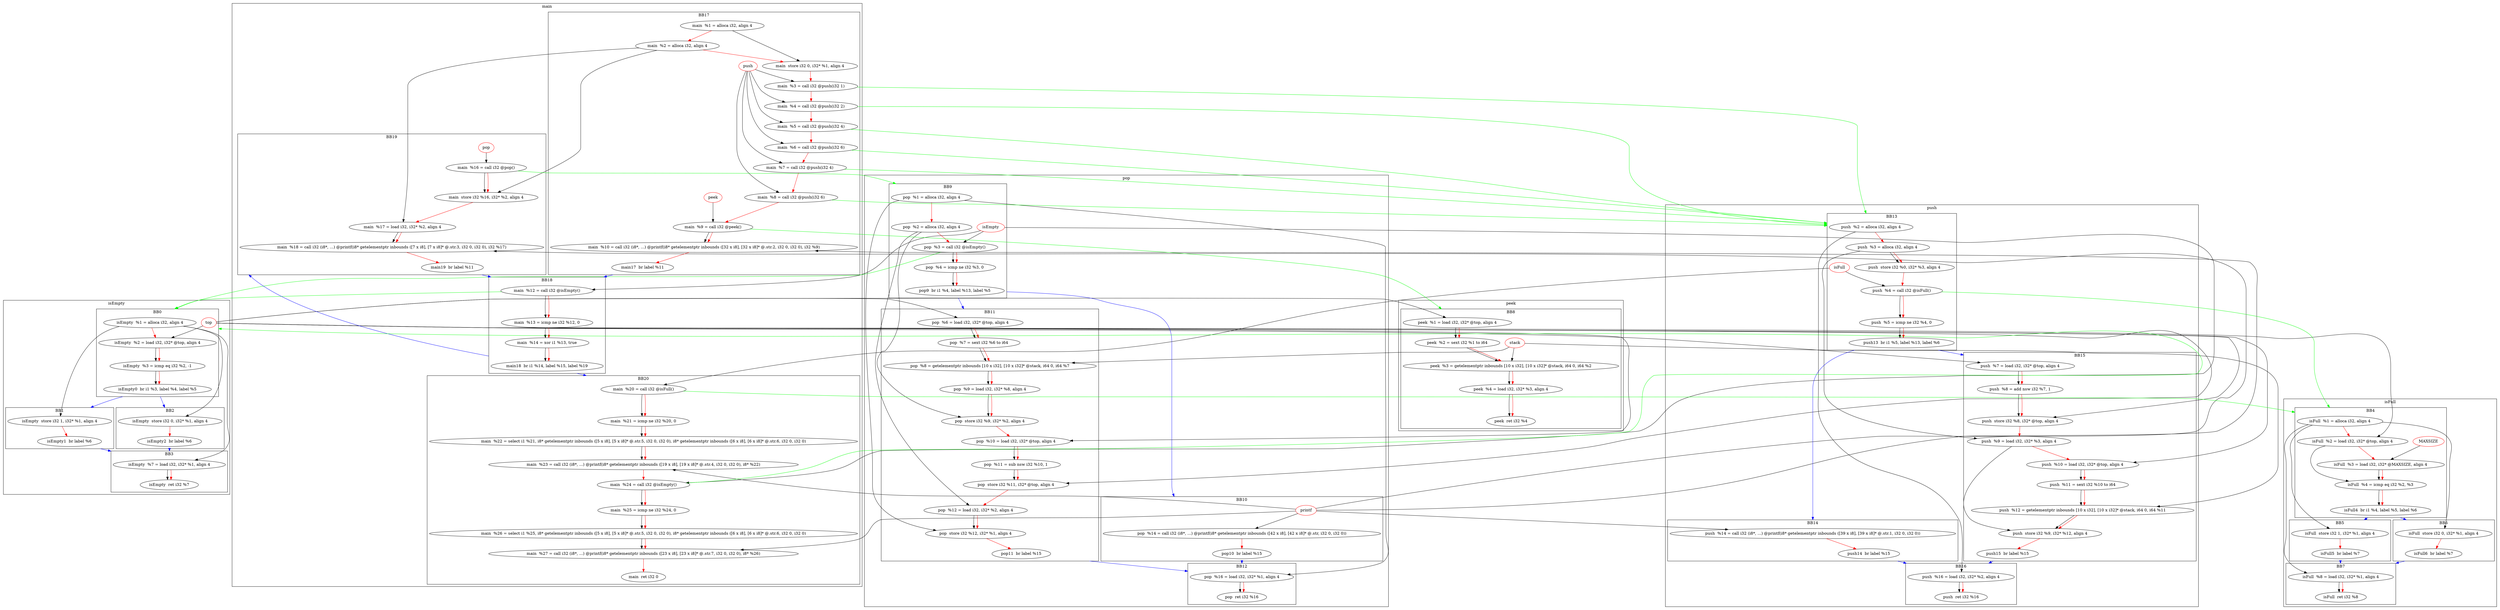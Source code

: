 digraph "CFG for all program" {
 compound = true;
subgraph cluster_isEmpty{
label = isEmpty;
labelloc = t;
labeljust = c;
subgraph cluster_BB0{
label = BB0;
labelloc = t;
labeljust = c;
"top" -> "isEmpty  %2 = load i32, i32* @top, align 4";
"top" [ color = red ];
"isEmpty  %2 = load i32, i32* @top, align 4" -> "isEmpty  %3 = icmp eq i32 %2, -1";
"isEmpty  %3 = icmp eq i32 %2, -1" -> "isEmpty0  br i1 %3, label %4, label %5";
edge[color = red];
"isEmpty  %1 = alloca i32, align 4" -> "isEmpty  %2 = load i32, i32* @top, align 4";
"isEmpty  %2 = load i32, i32* @top, align 4" -> "isEmpty  %3 = icmp eq i32 %2, -1";
"isEmpty  %3 = icmp eq i32 %2, -1" -> "isEmpty0  br i1 %3, label %4, label %5";
};
subgraph cluster_BB1{
label = BB1;
labelloc = t;
labeljust = c;
"isEmpty  %1 = alloca i32, align 4" -> "isEmpty  store i32 1, i32* %1, align 4";
edge[color = red];
"isEmpty  store i32 1, i32* %1, align 4" -> "isEmpty1  br label %6";
};
subgraph cluster_BB2{
label = BB2;
labelloc = t;
labeljust = c;
"isEmpty  %1 = alloca i32, align 4" -> "isEmpty  store i32 0, i32* %1, align 4";
edge[color = red];
"isEmpty  store i32 0, i32* %1, align 4" -> "isEmpty2  br label %6";
};
subgraph cluster_BB3{
label = BB3;
labelloc = t;
labeljust = c;
"isEmpty  %1 = alloca i32, align 4" -> "isEmpty  %7 = load i32, i32* %1, align 4";
"isEmpty  %7 = load i32, i32* %1, align 4" -> "isEmpty  ret i32 %7";
edge[color = red];
"isEmpty  %7 = load i32, i32* %1, align 4" -> "isEmpty  ret i32 %7";
};
};
subgraph cluster_isFull{
label = isFull;
labelloc = t;
labeljust = c;
subgraph cluster_BB4{
label = BB4;
labelloc = t;
labeljust = c;
"top" -> "isFull  %2 = load i32, i32* @top, align 4";
"top" [ color = red ];
"MAXSIZE" -> "isFull  %3 = load i32, i32* @MAXSIZE, align 4";
"MAXSIZE" [ color = red ];
"isFull  %2 = load i32, i32* @top, align 4" -> "isFull  %4 = icmp eq i32 %2, %3";
"isFull  %3 = load i32, i32* @MAXSIZE, align 4" -> "isFull  %4 = icmp eq i32 %2, %3";
"isFull  %4 = icmp eq i32 %2, %3" -> "isFull4  br i1 %4, label %5, label %6";
edge[color = red];
"isFull  %1 = alloca i32, align 4" -> "isFull  %2 = load i32, i32* @top, align 4";
"isFull  %2 = load i32, i32* @top, align 4" -> "isFull  %3 = load i32, i32* @MAXSIZE, align 4";
"isFull  %3 = load i32, i32* @MAXSIZE, align 4" -> "isFull  %4 = icmp eq i32 %2, %3";
"isFull  %4 = icmp eq i32 %2, %3" -> "isFull4  br i1 %4, label %5, label %6";
};
subgraph cluster_BB5{
label = BB5;
labelloc = t;
labeljust = c;
"isFull  %1 = alloca i32, align 4" -> "isFull  store i32 1, i32* %1, align 4";
edge[color = red];
"isFull  store i32 1, i32* %1, align 4" -> "isFull5  br label %7";
};
subgraph cluster_BB6{
label = BB6;
labelloc = t;
labeljust = c;
"isFull  %1 = alloca i32, align 4" -> "isFull  store i32 0, i32* %1, align 4";
edge[color = red];
"isFull  store i32 0, i32* %1, align 4" -> "isFull6  br label %7";
};
subgraph cluster_BB7{
label = BB7;
labelloc = t;
labeljust = c;
"isFull  %1 = alloca i32, align 4" -> "isFull  %8 = load i32, i32* %1, align 4";
"isFull  %8 = load i32, i32* %1, align 4" -> "isFull  ret i32 %8";
edge[color = red];
"isFull  %8 = load i32, i32* %1, align 4" -> "isFull  ret i32 %8";
};
};
subgraph cluster_peek{
label = peek;
labelloc = t;
labeljust = c;
subgraph cluster_BB8{
label = BB8;
labelloc = t;
labeljust = c;
"top" -> "peek  %1 = load i32, i32* @top, align 4";
"top" [ color = red ];
"peek  %1 = load i32, i32* @top, align 4" -> "peek  %2 = sext i32 %1 to i64";
"stack" -> "peek  %3 = getelementptr inbounds [10 x i32], [10 x i32]* @stack, i64 0, i64 %2";
"stack" [ color = red ];
"peek  %2 = sext i32 %1 to i64" -> "peek  %3 = getelementptr inbounds [10 x i32], [10 x i32]* @stack, i64 0, i64 %2";
"peek  %3 = getelementptr inbounds [10 x i32], [10 x i32]* @stack, i64 0, i64 %2" -> "peek  %4 = load i32, i32* %3, align 4";
"peek  %4 = load i32, i32* %3, align 4" -> "peek  ret i32 %4";
edge[color = red];
"peek  %1 = load i32, i32* @top, align 4" -> "peek  %2 = sext i32 %1 to i64";
"peek  %2 = sext i32 %1 to i64" -> "peek  %3 = getelementptr inbounds [10 x i32], [10 x i32]* @stack, i64 0, i64 %2";
"peek  %3 = getelementptr inbounds [10 x i32], [10 x i32]* @stack, i64 0, i64 %2" -> "peek  %4 = load i32, i32* %3, align 4";
"peek  %4 = load i32, i32* %3, align 4" -> "peek  ret i32 %4";
};
};
subgraph cluster_pop{
label = pop;
labelloc = t;
labeljust = c;
subgraph cluster_BB9{
label = BB9;
labelloc = t;
labeljust = c;
"isEmpty" -> "pop  %3 = call i32 @isEmpty()";
"isEmpty" [ color = red ];
"pop  %3 = call i32 @isEmpty()" -> "pop  %4 = icmp ne i32 %3, 0";
"pop  %4 = icmp ne i32 %3, 0" -> "pop9  br i1 %4, label %13, label %5";
edge[color = red];
"pop  %1 = alloca i32, align 4" -> "pop  %2 = alloca i32, align 4";
"pop  %2 = alloca i32, align 4" -> "pop  %3 = call i32 @isEmpty()";
"pop  %3 = call i32 @isEmpty()" -> "pop  %4 = icmp ne i32 %3, 0";
"pop  %4 = icmp ne i32 %3, 0" -> "pop9  br i1 %4, label %13, label %5";
};
subgraph cluster_BB11{
label = BB11;
labelloc = t;
labeljust = c;
"top" -> "pop  %6 = load i32, i32* @top, align 4";
"top" [ color = red ];
"pop  %6 = load i32, i32* @top, align 4" -> "pop  %7 = sext i32 %6 to i64";
"stack" -> "pop  %8 = getelementptr inbounds [10 x i32], [10 x i32]* @stack, i64 0, i64 %7";
"stack" [ color = red ];
"pop  %7 = sext i32 %6 to i64" -> "pop  %8 = getelementptr inbounds [10 x i32], [10 x i32]* @stack, i64 0, i64 %7";
"pop  %8 = getelementptr inbounds [10 x i32], [10 x i32]* @stack, i64 0, i64 %7" -> "pop  %9 = load i32, i32* %8, align 4";
"pop  %9 = load i32, i32* %8, align 4" -> "pop  store i32 %9, i32* %2, align 4";
"pop  %2 = alloca i32, align 4" -> "pop  store i32 %9, i32* %2, align 4";
"top" -> "pop  %10 = load i32, i32* @top, align 4";
"top" [ color = red ];
"pop  %10 = load i32, i32* @top, align 4" -> "pop  %11 = sub nsw i32 %10, 1";
"pop  %11 = sub nsw i32 %10, 1" -> "pop  store i32 %11, i32* @top, align 4";
"top" -> "pop  store i32 %11, i32* @top, align 4";
"top" [ color = red ];
"pop  %2 = alloca i32, align 4" -> "pop  %12 = load i32, i32* %2, align 4";
"pop  %12 = load i32, i32* %2, align 4" -> "pop  store i32 %12, i32* %1, align 4";
"pop  %1 = alloca i32, align 4" -> "pop  store i32 %12, i32* %1, align 4";
edge[color = red];
"pop  %6 = load i32, i32* @top, align 4" -> "pop  %7 = sext i32 %6 to i64";
"pop  %7 = sext i32 %6 to i64" -> "pop  %8 = getelementptr inbounds [10 x i32], [10 x i32]* @stack, i64 0, i64 %7";
"pop  %8 = getelementptr inbounds [10 x i32], [10 x i32]* @stack, i64 0, i64 %7" -> "pop  %9 = load i32, i32* %8, align 4";
"pop  %9 = load i32, i32* %8, align 4" -> "pop  store i32 %9, i32* %2, align 4";
"pop  store i32 %9, i32* %2, align 4" -> "pop  %10 = load i32, i32* @top, align 4";
"pop  %10 = load i32, i32* @top, align 4" -> "pop  %11 = sub nsw i32 %10, 1";
"pop  %11 = sub nsw i32 %10, 1" -> "pop  store i32 %11, i32* @top, align 4";
"pop  store i32 %11, i32* @top, align 4" -> "pop  %12 = load i32, i32* %2, align 4";
"pop  %12 = load i32, i32* %2, align 4" -> "pop  store i32 %12, i32* %1, align 4";
"pop  store i32 %12, i32* %1, align 4" -> "pop11  br label %15";
};
subgraph cluster_BB10{
label = BB10;
labelloc = t;
labeljust = c;
"printf" -> "pop  %14 = call i32 (i8*, ...) @printf(i8* getelementptr inbounds ([42 x i8], [42 x i8]* @.str, i32 0, i32 0))";
"printf" [ color = red ];
edge[color = red];
"pop  %14 = call i32 (i8*, ...) @printf(i8* getelementptr inbounds ([42 x i8], [42 x i8]* @.str, i32 0, i32 0))" -> "pop10  br label %15";
};
subgraph cluster_BB12{
label = BB12;
labelloc = t;
labeljust = c;
"pop  %1 = alloca i32, align 4" -> "pop  %16 = load i32, i32* %1, align 4";
"pop  %16 = load i32, i32* %1, align 4" -> "pop  ret i32 %16";
edge[color = red];
"pop  %16 = load i32, i32* %1, align 4" -> "pop  ret i32 %16";
};
};
subgraph cluster_push{
label = push;
labelloc = t;
labeljust = c;
subgraph cluster_BB13{
label = BB13;
labelloc = t;
labeljust = c;
"push  %3 = alloca i32, align 4" -> "push  store i32 %0, i32* %3, align 4";
"isFull" -> "push  %4 = call i32 @isFull()";
"isFull" [ color = red ];
"push  %4 = call i32 @isFull()" -> "push  %5 = icmp ne i32 %4, 0";
"push  %5 = icmp ne i32 %4, 0" -> "push13  br i1 %5, label %13, label %6";
edge[color = red];
"push  %2 = alloca i32, align 4" -> "push  %3 = alloca i32, align 4";
"push  %3 = alloca i32, align 4" -> "push  store i32 %0, i32* %3, align 4";
"push  store i32 %0, i32* %3, align 4" -> "push  %4 = call i32 @isFull()";
"push  %4 = call i32 @isFull()" -> "push  %5 = icmp ne i32 %4, 0";
"push  %5 = icmp ne i32 %4, 0" -> "push13  br i1 %5, label %13, label %6";
};
subgraph cluster_BB15{
label = BB15;
labelloc = t;
labeljust = c;
"top" -> "push  %7 = load i32, i32* @top, align 4";
"top" [ color = red ];
"push  %7 = load i32, i32* @top, align 4" -> "push  %8 = add nsw i32 %7, 1";
"push  %8 = add nsw i32 %7, 1" -> "push  store i32 %8, i32* @top, align 4";
"top" -> "push  store i32 %8, i32* @top, align 4";
"top" [ color = red ];
"push  %3 = alloca i32, align 4" -> "push  %9 = load i32, i32* %3, align 4";
"top" -> "push  %10 = load i32, i32* @top, align 4";
"top" [ color = red ];
"push  %10 = load i32, i32* @top, align 4" -> "push  %11 = sext i32 %10 to i64";
"stack" -> "push  %12 = getelementptr inbounds [10 x i32], [10 x i32]* @stack, i64 0, i64 %11";
"stack" [ color = red ];
"push  %11 = sext i32 %10 to i64" -> "push  %12 = getelementptr inbounds [10 x i32], [10 x i32]* @stack, i64 0, i64 %11";
"push  %9 = load i32, i32* %3, align 4" -> "push  store i32 %9, i32* %12, align 4";
"push  %12 = getelementptr inbounds [10 x i32], [10 x i32]* @stack, i64 0, i64 %11" -> "push  store i32 %9, i32* %12, align 4";
edge[color = red];
"push  %7 = load i32, i32* @top, align 4" -> "push  %8 = add nsw i32 %7, 1";
"push  %8 = add nsw i32 %7, 1" -> "push  store i32 %8, i32* @top, align 4";
"push  store i32 %8, i32* @top, align 4" -> "push  %9 = load i32, i32* %3, align 4";
"push  %9 = load i32, i32* %3, align 4" -> "push  %10 = load i32, i32* @top, align 4";
"push  %10 = load i32, i32* @top, align 4" -> "push  %11 = sext i32 %10 to i64";
"push  %11 = sext i32 %10 to i64" -> "push  %12 = getelementptr inbounds [10 x i32], [10 x i32]* @stack, i64 0, i64 %11";
"push  %12 = getelementptr inbounds [10 x i32], [10 x i32]* @stack, i64 0, i64 %11" -> "push  store i32 %9, i32* %12, align 4";
"push  store i32 %9, i32* %12, align 4" -> "push15  br label %15";
};
subgraph cluster_BB14{
label = BB14;
labelloc = t;
labeljust = c;
"printf" -> "push  %14 = call i32 (i8*, ...) @printf(i8* getelementptr inbounds ([39 x i8], [39 x i8]* @.str.1, i32 0, i32 0))";
"printf" [ color = red ];
edge[color = red];
"push  %14 = call i32 (i8*, ...) @printf(i8* getelementptr inbounds ([39 x i8], [39 x i8]* @.str.1, i32 0, i32 0))" -> "push14  br label %15";
};
subgraph cluster_BB16{
label = BB16;
labelloc = t;
labeljust = c;
"push  %2 = alloca i32, align 4" -> "push  %16 = load i32, i32* %2, align 4";
"push  %16 = load i32, i32* %2, align 4" -> "push  ret i32 %16";
edge[color = red];
"push  %16 = load i32, i32* %2, align 4" -> "push  ret i32 %16";
};
};
subgraph cluster_main{
label = main;
labelloc = t;
labeljust = c;
subgraph cluster_BB17{
label = BB17;
labelloc = t;
labeljust = c;
"main  %1 = alloca i32, align 4" -> "main  store i32 0, i32* %1, align 4";
"push" -> "main  %3 = call i32 @push(i32 1)";
"push" [ color = red ];
"push" -> "main  %4 = call i32 @push(i32 2)";
"push" [ color = red ];
"push" -> "main  %5 = call i32 @push(i32 4)";
"push" [ color = red ];
"push" -> "main  %6 = call i32 @push(i32 6)";
"push" [ color = red ];
"push" -> "main  %7 = call i32 @push(i32 4)";
"push" [ color = red ];
"push" -> "main  %8 = call i32 @push(i32 6)";
"push" [ color = red ];
"peek" -> "main  %9 = call i32 @peek()";
"peek" [ color = red ];
"main  %9 = call i32 @peek()" -> "main  %10 = call i32 (i8*, ...) @printf(i8* getelementptr inbounds ([32 x i8], [32 x i8]* @.str.2, i32 0, i32 0), i32 %9)";
"printf" -> "main  %10 = call i32 (i8*, ...) @printf(i8* getelementptr inbounds ([32 x i8], [32 x i8]* @.str.2, i32 0, i32 0), i32 %9)";
"printf" [ color = red ];
edge[color = red];
"main  %1 = alloca i32, align 4" -> "main  %2 = alloca i32, align 4";
"main  %2 = alloca i32, align 4" -> "main  store i32 0, i32* %1, align 4";
"main  store i32 0, i32* %1, align 4" -> "main  %3 = call i32 @push(i32 1)";
"main  %3 = call i32 @push(i32 1)" -> "main  %4 = call i32 @push(i32 2)";
"main  %4 = call i32 @push(i32 2)" -> "main  %5 = call i32 @push(i32 4)";
"main  %5 = call i32 @push(i32 4)" -> "main  %6 = call i32 @push(i32 6)";
"main  %6 = call i32 @push(i32 6)" -> "main  %7 = call i32 @push(i32 4)";
"main  %7 = call i32 @push(i32 4)" -> "main  %8 = call i32 @push(i32 6)";
"main  %8 = call i32 @push(i32 6)" -> "main  %9 = call i32 @peek()";
"main  %9 = call i32 @peek()" -> "main  %10 = call i32 (i8*, ...) @printf(i8* getelementptr inbounds ([32 x i8], [32 x i8]* @.str.2, i32 0, i32 0), i32 %9)";
"main  %10 = call i32 (i8*, ...) @printf(i8* getelementptr inbounds ([32 x i8], [32 x i8]* @.str.2, i32 0, i32 0), i32 %9)" -> "main17  br label %11";
};
subgraph cluster_BB18{
label = BB18;
labelloc = t;
labeljust = c;
"isEmpty" -> "main  %12 = call i32 @isEmpty()";
"isEmpty" [ color = red ];
"main  %12 = call i32 @isEmpty()" -> "main  %13 = icmp ne i32 %12, 0";
"main  %13 = icmp ne i32 %12, 0" -> "main  %14 = xor i1 %13, true";
"main  %14 = xor i1 %13, true" -> "main18  br i1 %14, label %15, label %19";
edge[color = red];
"main  %12 = call i32 @isEmpty()" -> "main  %13 = icmp ne i32 %12, 0";
"main  %13 = icmp ne i32 %12, 0" -> "main  %14 = xor i1 %13, true";
"main  %14 = xor i1 %13, true" -> "main18  br i1 %14, label %15, label %19";
};
subgraph cluster_BB19{
label = BB19;
labelloc = t;
labeljust = c;
"pop" -> "main  %16 = call i32 @pop()";
"pop" [ color = red ];
"main  %16 = call i32 @pop()" -> "main  store i32 %16, i32* %2, align 4";
"main  %2 = alloca i32, align 4" -> "main  store i32 %16, i32* %2, align 4";
"main  %2 = alloca i32, align 4" -> "main  %17 = load i32, i32* %2, align 4";
"main  %17 = load i32, i32* %2, align 4" -> "main  %18 = call i32 (i8*, ...) @printf(i8* getelementptr inbounds ([7 x i8], [7 x i8]* @.str.3, i32 0, i32 0), i32 %17)";
"printf" -> "main  %18 = call i32 (i8*, ...) @printf(i8* getelementptr inbounds ([7 x i8], [7 x i8]* @.str.3, i32 0, i32 0), i32 %17)";
"printf" [ color = red ];
edge[color = red];
"main  %16 = call i32 @pop()" -> "main  store i32 %16, i32* %2, align 4";
"main  store i32 %16, i32* %2, align 4" -> "main  %17 = load i32, i32* %2, align 4";
"main  %17 = load i32, i32* %2, align 4" -> "main  %18 = call i32 (i8*, ...) @printf(i8* getelementptr inbounds ([7 x i8], [7 x i8]* @.str.3, i32 0, i32 0), i32 %17)";
"main  %18 = call i32 (i8*, ...) @printf(i8* getelementptr inbounds ([7 x i8], [7 x i8]* @.str.3, i32 0, i32 0), i32 %17)" -> "main19  br label %11";
};
subgraph cluster_BB20{
label = BB20;
labelloc = t;
labeljust = c;
"isFull" -> "main  %20 = call i32 @isFull()";
"isFull" [ color = red ];
"main  %20 = call i32 @isFull()" -> "main  %21 = icmp ne i32 %20, 0";
"main  %21 = icmp ne i32 %20, 0" -> "main  %22 = select i1 %21, i8* getelementptr inbounds ([5 x i8], [5 x i8]* @.str.5, i32 0, i32 0), i8* getelementptr inbounds ([6 x i8], [6 x i8]* @.str.6, i32 0, i32 0)";
"main  %22 = select i1 %21, i8* getelementptr inbounds ([5 x i8], [5 x i8]* @.str.5, i32 0, i32 0), i8* getelementptr inbounds ([6 x i8], [6 x i8]* @.str.6, i32 0, i32 0)" -> "main  %23 = call i32 (i8*, ...) @printf(i8* getelementptr inbounds ([19 x i8], [19 x i8]* @.str.4, i32 0, i32 0), i8* %22)";
"printf" -> "main  %23 = call i32 (i8*, ...) @printf(i8* getelementptr inbounds ([19 x i8], [19 x i8]* @.str.4, i32 0, i32 0), i8* %22)";
"printf" [ color = red ];
"isEmpty" -> "main  %24 = call i32 @isEmpty()";
"isEmpty" [ color = red ];
"main  %24 = call i32 @isEmpty()" -> "main  %25 = icmp ne i32 %24, 0";
"main  %25 = icmp ne i32 %24, 0" -> "main  %26 = select i1 %25, i8* getelementptr inbounds ([5 x i8], [5 x i8]* @.str.5, i32 0, i32 0), i8* getelementptr inbounds ([6 x i8], [6 x i8]* @.str.6, i32 0, i32 0)";
"main  %26 = select i1 %25, i8* getelementptr inbounds ([5 x i8], [5 x i8]* @.str.5, i32 0, i32 0), i8* getelementptr inbounds ([6 x i8], [6 x i8]* @.str.6, i32 0, i32 0)" -> "main  %27 = call i32 (i8*, ...) @printf(i8* getelementptr inbounds ([23 x i8], [23 x i8]* @.str.7, i32 0, i32 0), i8* %26)";
"printf" -> "main  %27 = call i32 (i8*, ...) @printf(i8* getelementptr inbounds ([23 x i8], [23 x i8]* @.str.7, i32 0, i32 0), i8* %26)";
"printf" [ color = red ];
edge[color = red];
"main  %20 = call i32 @isFull()" -> "main  %21 = icmp ne i32 %20, 0";
"main  %21 = icmp ne i32 %20, 0" -> "main  %22 = select i1 %21, i8* getelementptr inbounds ([5 x i8], [5 x i8]* @.str.5, i32 0, i32 0), i8* getelementptr inbounds ([6 x i8], [6 x i8]* @.str.6, i32 0, i32 0)";
"main  %22 = select i1 %21, i8* getelementptr inbounds ([5 x i8], [5 x i8]* @.str.5, i32 0, i32 0), i8* getelementptr inbounds ([6 x i8], [6 x i8]* @.str.6, i32 0, i32 0)" -> "main  %23 = call i32 (i8*, ...) @printf(i8* getelementptr inbounds ([19 x i8], [19 x i8]* @.str.4, i32 0, i32 0), i8* %22)";
"main  %23 = call i32 (i8*, ...) @printf(i8* getelementptr inbounds ([19 x i8], [19 x i8]* @.str.4, i32 0, i32 0), i8* %22)" -> "main  %24 = call i32 @isEmpty()";
"main  %24 = call i32 @isEmpty()" -> "main  %25 = icmp ne i32 %24, 0";
"main  %25 = icmp ne i32 %24, 0" -> "main  %26 = select i1 %25, i8* getelementptr inbounds ([5 x i8], [5 x i8]* @.str.5, i32 0, i32 0), i8* getelementptr inbounds ([6 x i8], [6 x i8]* @.str.6, i32 0, i32 0)";
"main  %26 = select i1 %25, i8* getelementptr inbounds ([5 x i8], [5 x i8]* @.str.5, i32 0, i32 0), i8* getelementptr inbounds ([6 x i8], [6 x i8]* @.str.6, i32 0, i32 0)" -> "main  %27 = call i32 (i8*, ...) @printf(i8* getelementptr inbounds ([23 x i8], [23 x i8]* @.str.7, i32 0, i32 0), i8* %26)";
"main  %27 = call i32 (i8*, ...) @printf(i8* getelementptr inbounds ([23 x i8], [23 x i8]* @.str.7, i32 0, i32 0), i8* %26)" -> "main  ret i32 0";
};
};
edge[ color = blue ];
"isFull4  br i1 %4, label %5, label %6"-> "isFull  store i32 1, i32* %1, align 4"[ltail = cluster_BB4 lhead = cluster_BB5];
"isFull4  br i1 %4, label %5, label %6"-> "isFull  store i32 0, i32* %1, align 4"[ltail = cluster_BB4 lhead = cluster_BB6];
"isEmpty0  br i1 %3, label %4, label %5"-> "isEmpty  store i32 1, i32* %1, align 4"[ltail = cluster_BB0 lhead = cluster_BB1];
"isEmpty0  br i1 %3, label %4, label %5"-> "isEmpty  store i32 0, i32* %1, align 4"[ltail = cluster_BB0 lhead = cluster_BB2];
"isEmpty1  br label %6"-> "isEmpty  %7 = load i32, i32* %1, align 4"[ltail = cluster_BB1 lhead = cluster_BB3];
"isEmpty2  br label %6"-> "isEmpty  %7 = load i32, i32* %1, align 4"[ltail = cluster_BB2 lhead = cluster_BB3];
"isFull5  br label %7"-> "isFull  %8 = load i32, i32* %1, align 4"[ltail = cluster_BB5 lhead = cluster_BB7];
"isFull6  br label %7"-> "isFull  %8 = load i32, i32* %1, align 4"[ltail = cluster_BB6 lhead = cluster_BB7];
"pop9  br i1 %4, label %13, label %5"-> "pop  %14 = call i32 (i8*, ...) @printf(i8* getelementptr inbounds ([42 x i8], [42 x i8]* @.str, i32 0, i32 0))"[ltail = cluster_BB9 lhead = cluster_BB10];
"pop9  br i1 %4, label %13, label %5"-> "pop  %6 = load i32, i32* @top, align 4"[ltail = cluster_BB9 lhead = cluster_BB11];
"pop10  br label %15"-> "pop  %16 = load i32, i32* %1, align 4"[ltail = cluster_BB10 lhead = cluster_BB12];
"pop11  br label %15"-> "pop  %16 = load i32, i32* %1, align 4"[ltail = cluster_BB11 lhead = cluster_BB12];
"push13  br i1 %5, label %13, label %6"-> "push  %14 = call i32 (i8*, ...) @printf(i8* getelementptr inbounds ([39 x i8], [39 x i8]* @.str.1, i32 0, i32 0))"[ltail = cluster_BB13 lhead = cluster_BB14];
"push13  br i1 %5, label %13, label %6"-> "push  %7 = load i32, i32* @top, align 4"[ltail = cluster_BB13 lhead = cluster_BB15];
"push14  br label %15"-> "push  %16 = load i32, i32* %2, align 4"[ltail = cluster_BB14 lhead = cluster_BB16];
"push15  br label %15"-> "push  %16 = load i32, i32* %2, align 4"[ltail = cluster_BB15 lhead = cluster_BB16];
"main17  br label %11"-> "main  %12 = call i32 @isEmpty()"[ltail = cluster_BB17 lhead = cluster_BB18];
"main18  br i1 %14, label %15, label %19"-> "main  %16 = call i32 @pop()"[ltail = cluster_BB18 lhead = cluster_BB19];
"main18  br i1 %14, label %15, label %19"-> "main  %20 = call i32 @isFull()"[ltail = cluster_BB18 lhead = cluster_BB20];
"main19  br label %11"-> "main  %12 = call i32 @isEmpty()"[ltail = cluster_BB19 lhead = cluster_BB18];
edge[ color = green ];
"pop  %3 = call i32 @isEmpty()"-> "isEmpty  %1 = alloca i32, align 4"[lhead = cluster_BB0];
"push  %4 = call i32 @isFull()"-> "isFull  %1 = alloca i32, align 4"[lhead = cluster_BB4];
"main  %3 = call i32 @push(i32 1)"-> "push  %2 = alloca i32, align 4"[lhead = cluster_BB13];
"main  %4 = call i32 @push(i32 2)"-> "push  %2 = alloca i32, align 4"[lhead = cluster_BB13];
"main  %5 = call i32 @push(i32 4)"-> "push  %2 = alloca i32, align 4"[lhead = cluster_BB13];
"main  %6 = call i32 @push(i32 6)"-> "push  %2 = alloca i32, align 4"[lhead = cluster_BB13];
"main  %7 = call i32 @push(i32 4)"-> "push  %2 = alloca i32, align 4"[lhead = cluster_BB13];
"main  %8 = call i32 @push(i32 6)"-> "push  %2 = alloca i32, align 4"[lhead = cluster_BB13];
"main  %9 = call i32 @peek()"-> "peek  %1 = load i32, i32* @top, align 4"[lhead = cluster_BB8];
"main  %12 = call i32 @isEmpty()"-> "isEmpty  %1 = alloca i32, align 4"[lhead = cluster_BB0];
"main  %16 = call i32 @pop()"-> "pop  %1 = alloca i32, align 4"[lhead = cluster_BB9];
"main  %20 = call i32 @isFull()"-> "isFull  %1 = alloca i32, align 4"[lhead = cluster_BB4];
"main  %24 = call i32 @isEmpty()"-> "isEmpty  %1 = alloca i32, align 4"[lhead = cluster_BB0];
}
